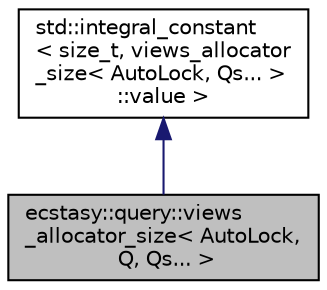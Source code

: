digraph "ecstasy::query::views_allocator_size&lt; AutoLock, Q, Qs... &gt;"
{
 // LATEX_PDF_SIZE
  edge [fontname="Helvetica",fontsize="10",labelfontname="Helvetica",labelfontsize="10"];
  node [fontname="Helvetica",fontsize="10",shape=record];
  Node1 [label="ecstasy::query::views\l_allocator_size\< AutoLock,\l Q, Qs... \>",height=0.2,width=0.4,color="black", fillcolor="grey75", style="filled", fontcolor="black",tooltip="Get the size of the allocator required for the given queryable types."];
  Node2 -> Node1 [dir="back",color="midnightblue",fontsize="10",style="solid",fontname="Helvetica"];
  Node2 [label="std::integral_constant\l\< size_t, views_allocator\l_size\< AutoLock, Qs... \>\l::value \>",height=0.2,width=0.4,color="black", fillcolor="white", style="filled",URL="/home/runner/work/ecstasy/ecstasy/doc/external/cppreference-doxygen-web.tag.xml$cpp/types/integral_constant.html",tooltip=" "];
}
